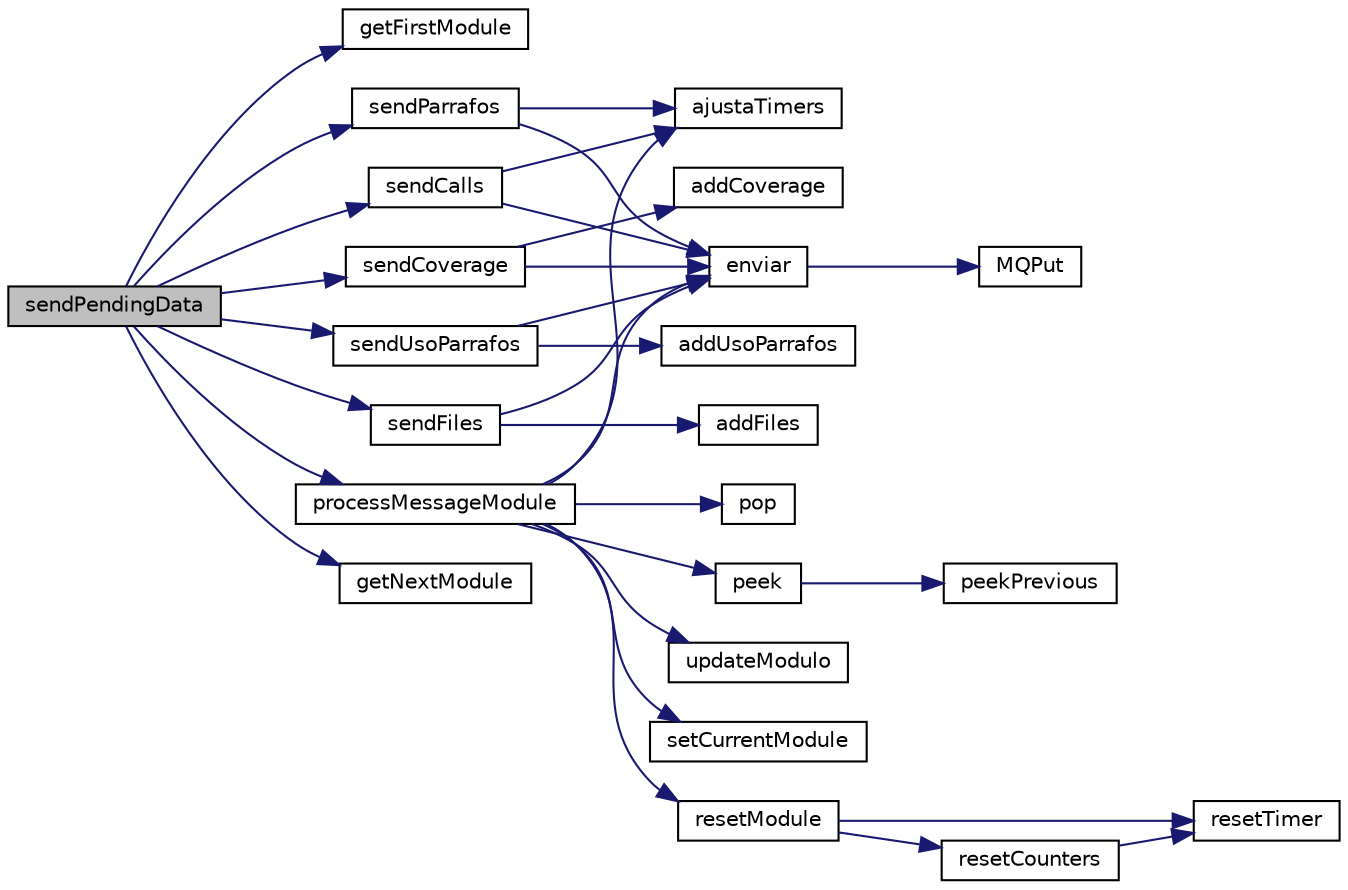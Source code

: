 digraph "sendPendingData"
{
  edge [fontname="Helvetica",fontsize="10",labelfontname="Helvetica",labelfontsize="10"];
  node [fontname="Helvetica",fontsize="10",shape=record];
  rankdir="LR";
  Node1 [label="sendPendingData",height=0.2,width=0.4,color="black", fillcolor="grey75", style="filled", fontcolor="black"];
  Node1 -> Node2 [color="midnightblue",fontsize="10",style="solid",fontname="Helvetica"];
  Node2 [label="getFirstModule",height=0.2,width=0.4,color="black", fillcolor="white", style="filled",URL="$modulos_8c.html#a0085fb1e078dbb75094358fb3fa9e9cc"];
  Node1 -> Node3 [color="midnightblue",fontsize="10",style="solid",fontname="Helvetica"];
  Node3 [label="sendParrafos",height=0.2,width=0.4,color="black", fillcolor="white", style="filled",URL="$messages_8c.html#a347af0003cb0b768fdba68788e9cde4a"];
  Node3 -> Node4 [color="midnightblue",fontsize="10",style="solid",fontname="Helvetica"];
  Node4 [label="ajustaTimers",height=0.2,width=0.4,color="black", fillcolor="white", style="filled",URL="$messages_8c.html#ade4488bea47f13725077ee3a3e0bac34"];
  Node3 -> Node5 [color="midnightblue",fontsize="10",style="solid",fontname="Helvetica"];
  Node5 [label="enviar",height=0.2,width=0.4,color="black", fillcolor="white", style="filled",URL="$amqsdp_8c.html#ab05385469ff40b1b77e3c41846d1421f"];
  Node5 -> Node6 [color="midnightblue",fontsize="10",style="solid",fontname="Helvetica"];
  Node6 [label="MQPut",height=0.2,width=0.4,color="black", fillcolor="white", style="filled",URL="$amqsdp_8c.html#a9531d8185ec00f217beb2bcb561099d6"];
  Node1 -> Node7 [color="midnightblue",fontsize="10",style="solid",fontname="Helvetica"];
  Node7 [label="sendCalls",height=0.2,width=0.4,color="black", fillcolor="white", style="filled",URL="$messages_8c.html#a508bbb821e7ca1f2df8497d011d0f51a"];
  Node7 -> Node4 [color="midnightblue",fontsize="10",style="solid",fontname="Helvetica"];
  Node7 -> Node5 [color="midnightblue",fontsize="10",style="solid",fontname="Helvetica"];
  Node1 -> Node8 [color="midnightblue",fontsize="10",style="solid",fontname="Helvetica"];
  Node8 [label="sendCoverage",height=0.2,width=0.4,color="black", fillcolor="white", style="filled",URL="$messages_8c.html#a55fc859ca4230a2ec01f70112072a6c1"];
  Node8 -> Node9 [color="midnightblue",fontsize="10",style="solid",fontname="Helvetica"];
  Node9 [label="addCoverage",height=0.2,width=0.4,color="black", fillcolor="white", style="filled",URL="$modulos_8c.html#af07af364ecc66b66d207e0b107c76200"];
  Node8 -> Node5 [color="midnightblue",fontsize="10",style="solid",fontname="Helvetica"];
  Node1 -> Node10 [color="midnightblue",fontsize="10",style="solid",fontname="Helvetica"];
  Node10 [label="sendUsoParrafos",height=0.2,width=0.4,color="black", fillcolor="white", style="filled",URL="$messages_8c.html#a395163ce9ccd27fd0ad904ec2dfbde51"];
  Node10 -> Node11 [color="midnightblue",fontsize="10",style="solid",fontname="Helvetica"];
  Node11 [label="addUsoParrafos",height=0.2,width=0.4,color="black", fillcolor="white", style="filled",URL="$modulos_8c.html#a9e7d1c20f4e8e68f9034be766dccf5b2"];
  Node10 -> Node5 [color="midnightblue",fontsize="10",style="solid",fontname="Helvetica"];
  Node1 -> Node12 [color="midnightblue",fontsize="10",style="solid",fontname="Helvetica"];
  Node12 [label="sendFiles",height=0.2,width=0.4,color="black", fillcolor="white", style="filled",URL="$messages_8c.html#acc51fc909744a1dba67838e37aaf8bf1"];
  Node12 -> Node13 [color="midnightblue",fontsize="10",style="solid",fontname="Helvetica"];
  Node13 [label="addFiles",height=0.2,width=0.4,color="black", fillcolor="white", style="filled",URL="$modulos_8c.html#a5ce834a5648027699b47d9e9403e051e"];
  Node12 -> Node5 [color="midnightblue",fontsize="10",style="solid",fontname="Helvetica"];
  Node1 -> Node14 [color="midnightblue",fontsize="10",style="solid",fontname="Helvetica"];
  Node14 [label="processMessageModule",height=0.2,width=0.4,color="black", fillcolor="white", style="filled",URL="$messages_8c.html#a38f5a7f119931cf2c5d80bf082d79396"];
  Node14 -> Node15 [color="midnightblue",fontsize="10",style="solid",fontname="Helvetica"];
  Node15 [label="pop",height=0.2,width=0.4,color="black", fillcolor="white", style="filled",URL="$pila_8c.html#a1db44ba0ac493c74045249cbc9da35ce"];
  Node14 -> Node16 [color="midnightblue",fontsize="10",style="solid",fontname="Helvetica"];
  Node16 [label="peek",height=0.2,width=0.4,color="black", fillcolor="white", style="filled",URL="$pila_8c.html#a4cd5ead0eacae2da44d2e23a5cd2ff85"];
  Node16 -> Node17 [color="midnightblue",fontsize="10",style="solid",fontname="Helvetica"];
  Node17 [label="peekPrevious",height=0.2,width=0.4,color="black", fillcolor="white", style="filled",URL="$pila_8c.html#a52d67d28c95733787926bc3f42bffb2a"];
  Node14 -> Node18 [color="midnightblue",fontsize="10",style="solid",fontname="Helvetica"];
  Node18 [label="updateModulo",height=0.2,width=0.4,color="black", fillcolor="white", style="filled",URL="$messages_8c.html#ad572a023ad1a3376615edc33d723af52"];
  Node14 -> Node19 [color="midnightblue",fontsize="10",style="solid",fontname="Helvetica"];
  Node19 [label="setCurrentModule",height=0.2,width=0.4,color="black", fillcolor="white", style="filled",URL="$modulos_8c.html#a1276112603f3ff77e47304a5f64de662"];
  Node14 -> Node4 [color="midnightblue",fontsize="10",style="solid",fontname="Helvetica"];
  Node14 -> Node5 [color="midnightblue",fontsize="10",style="solid",fontname="Helvetica"];
  Node14 -> Node20 [color="midnightblue",fontsize="10",style="solid",fontname="Helvetica"];
  Node20 [label="resetModule",height=0.2,width=0.4,color="black", fillcolor="white", style="filled",URL="$modulos_8c.html#ac82522f58a2257abcfcdb8ed2ba8cfbf"];
  Node20 -> Node21 [color="midnightblue",fontsize="10",style="solid",fontname="Helvetica"];
  Node21 [label="resetTimer",height=0.2,width=0.4,color="black", fillcolor="white", style="filled",URL="$modulos_8c.html#a9c41756a9f3764252ada0d2442d1eac8"];
  Node20 -> Node22 [color="midnightblue",fontsize="10",style="solid",fontname="Helvetica"];
  Node22 [label="resetCounters",height=0.2,width=0.4,color="black", fillcolor="white", style="filled",URL="$modulos_8c.html#a06f42c249879a86b14e6434246269aac"];
  Node22 -> Node21 [color="midnightblue",fontsize="10",style="solid",fontname="Helvetica"];
  Node1 -> Node23 [color="midnightblue",fontsize="10",style="solid",fontname="Helvetica"];
  Node23 [label="getNextModule",height=0.2,width=0.4,color="black", fillcolor="white", style="filled",URL="$modulos_8c.html#a19078a69464f53360640e46c1a6fe0a7"];
}
